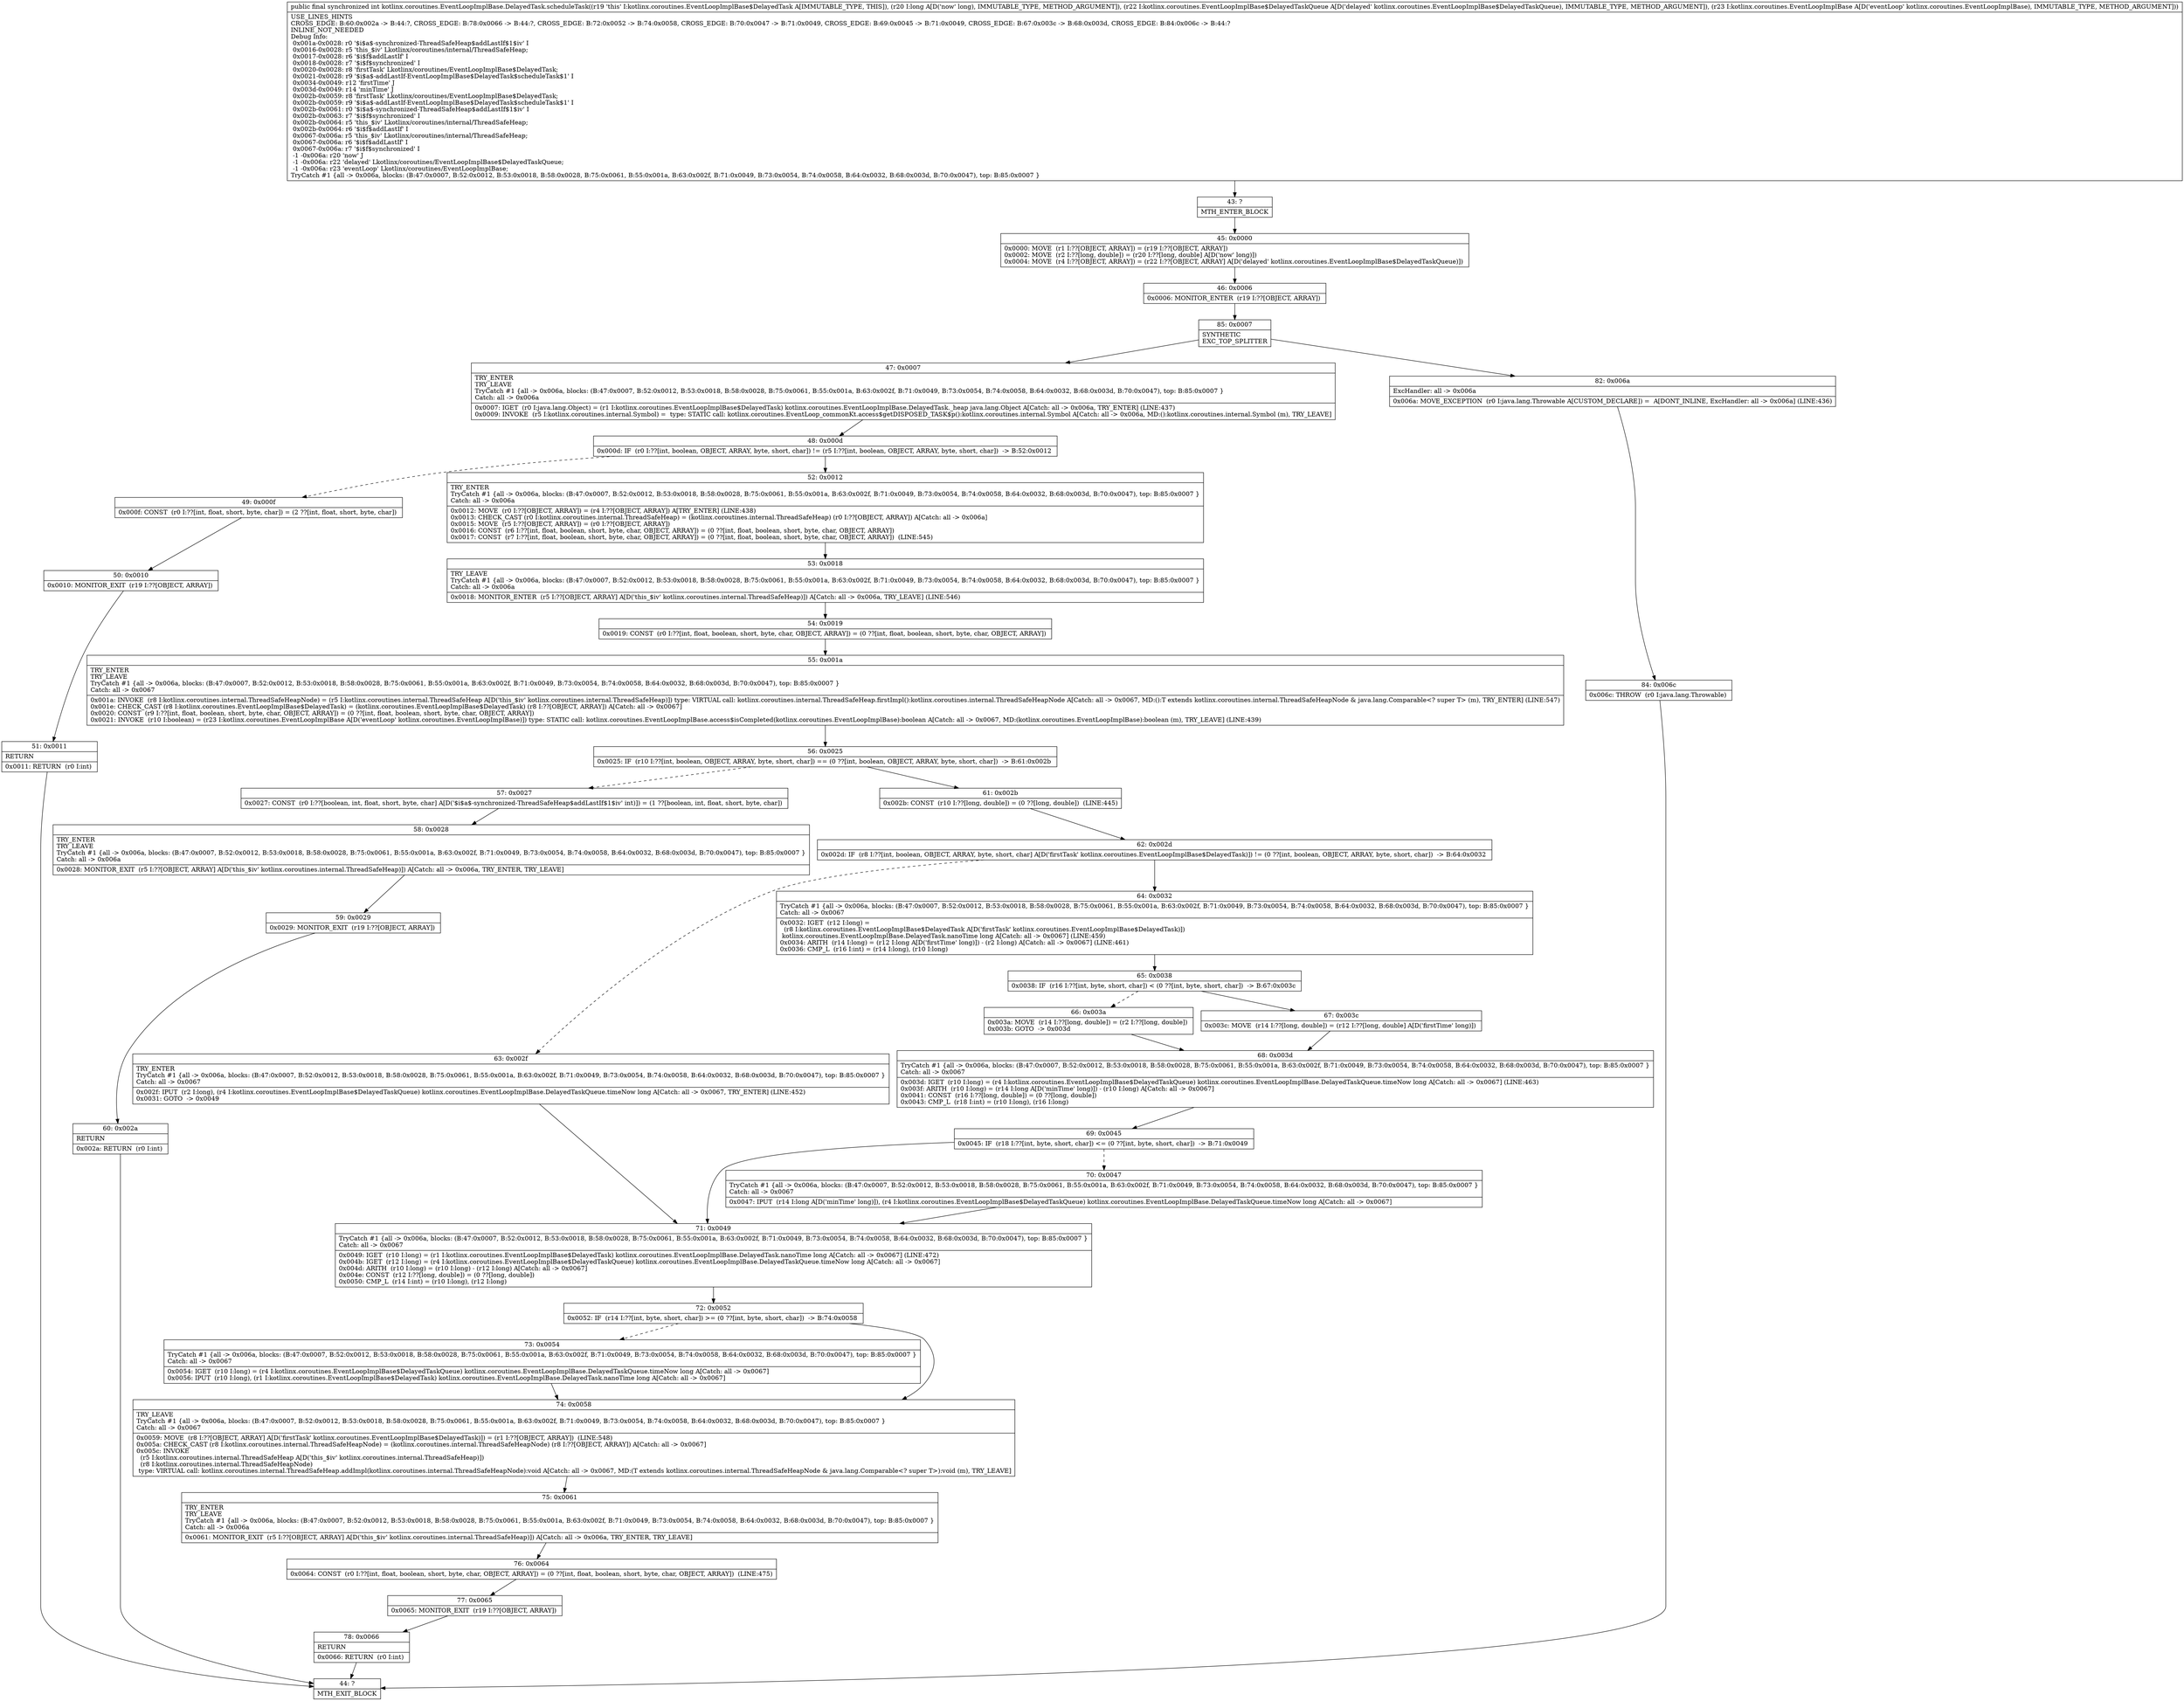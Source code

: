 digraph "CFG forkotlinx.coroutines.EventLoopImplBase.DelayedTask.scheduleTask(JLkotlinx\/coroutines\/EventLoopImplBase$DelayedTaskQueue;Lkotlinx\/coroutines\/EventLoopImplBase;)I" {
Node_43 [shape=record,label="{43\:\ ?|MTH_ENTER_BLOCK\l}"];
Node_45 [shape=record,label="{45\:\ 0x0000|0x0000: MOVE  (r1 I:??[OBJECT, ARRAY]) = (r19 I:??[OBJECT, ARRAY]) \l0x0002: MOVE  (r2 I:??[long, double]) = (r20 I:??[long, double] A[D('now' long)]) \l0x0004: MOVE  (r4 I:??[OBJECT, ARRAY]) = (r22 I:??[OBJECT, ARRAY] A[D('delayed' kotlinx.coroutines.EventLoopImplBase$DelayedTaskQueue)]) \l}"];
Node_46 [shape=record,label="{46\:\ 0x0006|0x0006: MONITOR_ENTER  (r19 I:??[OBJECT, ARRAY]) \l}"];
Node_85 [shape=record,label="{85\:\ 0x0007|SYNTHETIC\lEXC_TOP_SPLITTER\l}"];
Node_47 [shape=record,label="{47\:\ 0x0007|TRY_ENTER\lTRY_LEAVE\lTryCatch #1 \{all \-\> 0x006a, blocks: (B:47:0x0007, B:52:0x0012, B:53:0x0018, B:58:0x0028, B:75:0x0061, B:55:0x001a, B:63:0x002f, B:71:0x0049, B:73:0x0054, B:74:0x0058, B:64:0x0032, B:68:0x003d, B:70:0x0047), top: B:85:0x0007 \}\lCatch: all \-\> 0x006a\l|0x0007: IGET  (r0 I:java.lang.Object) = (r1 I:kotlinx.coroutines.EventLoopImplBase$DelayedTask) kotlinx.coroutines.EventLoopImplBase.DelayedTask._heap java.lang.Object A[Catch: all \-\> 0x006a, TRY_ENTER] (LINE:437)\l0x0009: INVOKE  (r5 I:kotlinx.coroutines.internal.Symbol) =  type: STATIC call: kotlinx.coroutines.EventLoop_commonKt.access$getDISPOSED_TASK$p():kotlinx.coroutines.internal.Symbol A[Catch: all \-\> 0x006a, MD:():kotlinx.coroutines.internal.Symbol (m), TRY_LEAVE]\l}"];
Node_48 [shape=record,label="{48\:\ 0x000d|0x000d: IF  (r0 I:??[int, boolean, OBJECT, ARRAY, byte, short, char]) != (r5 I:??[int, boolean, OBJECT, ARRAY, byte, short, char])  \-\> B:52:0x0012 \l}"];
Node_49 [shape=record,label="{49\:\ 0x000f|0x000f: CONST  (r0 I:??[int, float, short, byte, char]) = (2 ??[int, float, short, byte, char]) \l}"];
Node_50 [shape=record,label="{50\:\ 0x0010|0x0010: MONITOR_EXIT  (r19 I:??[OBJECT, ARRAY]) \l}"];
Node_51 [shape=record,label="{51\:\ 0x0011|RETURN\l|0x0011: RETURN  (r0 I:int) \l}"];
Node_44 [shape=record,label="{44\:\ ?|MTH_EXIT_BLOCK\l}"];
Node_52 [shape=record,label="{52\:\ 0x0012|TRY_ENTER\lTryCatch #1 \{all \-\> 0x006a, blocks: (B:47:0x0007, B:52:0x0012, B:53:0x0018, B:58:0x0028, B:75:0x0061, B:55:0x001a, B:63:0x002f, B:71:0x0049, B:73:0x0054, B:74:0x0058, B:64:0x0032, B:68:0x003d, B:70:0x0047), top: B:85:0x0007 \}\lCatch: all \-\> 0x006a\l|0x0012: MOVE  (r0 I:??[OBJECT, ARRAY]) = (r4 I:??[OBJECT, ARRAY]) A[TRY_ENTER] (LINE:438)\l0x0013: CHECK_CAST (r0 I:kotlinx.coroutines.internal.ThreadSafeHeap) = (kotlinx.coroutines.internal.ThreadSafeHeap) (r0 I:??[OBJECT, ARRAY]) A[Catch: all \-\> 0x006a]\l0x0015: MOVE  (r5 I:??[OBJECT, ARRAY]) = (r0 I:??[OBJECT, ARRAY]) \l0x0016: CONST  (r6 I:??[int, float, boolean, short, byte, char, OBJECT, ARRAY]) = (0 ??[int, float, boolean, short, byte, char, OBJECT, ARRAY]) \l0x0017: CONST  (r7 I:??[int, float, boolean, short, byte, char, OBJECT, ARRAY]) = (0 ??[int, float, boolean, short, byte, char, OBJECT, ARRAY])  (LINE:545)\l}"];
Node_53 [shape=record,label="{53\:\ 0x0018|TRY_LEAVE\lTryCatch #1 \{all \-\> 0x006a, blocks: (B:47:0x0007, B:52:0x0012, B:53:0x0018, B:58:0x0028, B:75:0x0061, B:55:0x001a, B:63:0x002f, B:71:0x0049, B:73:0x0054, B:74:0x0058, B:64:0x0032, B:68:0x003d, B:70:0x0047), top: B:85:0x0007 \}\lCatch: all \-\> 0x006a\l|0x0018: MONITOR_ENTER  (r5 I:??[OBJECT, ARRAY] A[D('this_$iv' kotlinx.coroutines.internal.ThreadSafeHeap)]) A[Catch: all \-\> 0x006a, TRY_LEAVE] (LINE:546)\l}"];
Node_54 [shape=record,label="{54\:\ 0x0019|0x0019: CONST  (r0 I:??[int, float, boolean, short, byte, char, OBJECT, ARRAY]) = (0 ??[int, float, boolean, short, byte, char, OBJECT, ARRAY]) \l}"];
Node_55 [shape=record,label="{55\:\ 0x001a|TRY_ENTER\lTRY_LEAVE\lTryCatch #1 \{all \-\> 0x006a, blocks: (B:47:0x0007, B:52:0x0012, B:53:0x0018, B:58:0x0028, B:75:0x0061, B:55:0x001a, B:63:0x002f, B:71:0x0049, B:73:0x0054, B:74:0x0058, B:64:0x0032, B:68:0x003d, B:70:0x0047), top: B:85:0x0007 \}\lCatch: all \-\> 0x0067\l|0x001a: INVOKE  (r8 I:kotlinx.coroutines.internal.ThreadSafeHeapNode) = (r5 I:kotlinx.coroutines.internal.ThreadSafeHeap A[D('this_$iv' kotlinx.coroutines.internal.ThreadSafeHeap)]) type: VIRTUAL call: kotlinx.coroutines.internal.ThreadSafeHeap.firstImpl():kotlinx.coroutines.internal.ThreadSafeHeapNode A[Catch: all \-\> 0x0067, MD:():T extends kotlinx.coroutines.internal.ThreadSafeHeapNode & java.lang.Comparable\<? super T\> (m), TRY_ENTER] (LINE:547)\l0x001e: CHECK_CAST (r8 I:kotlinx.coroutines.EventLoopImplBase$DelayedTask) = (kotlinx.coroutines.EventLoopImplBase$DelayedTask) (r8 I:??[OBJECT, ARRAY]) A[Catch: all \-\> 0x0067]\l0x0020: CONST  (r9 I:??[int, float, boolean, short, byte, char, OBJECT, ARRAY]) = (0 ??[int, float, boolean, short, byte, char, OBJECT, ARRAY]) \l0x0021: INVOKE  (r10 I:boolean) = (r23 I:kotlinx.coroutines.EventLoopImplBase A[D('eventLoop' kotlinx.coroutines.EventLoopImplBase)]) type: STATIC call: kotlinx.coroutines.EventLoopImplBase.access$isCompleted(kotlinx.coroutines.EventLoopImplBase):boolean A[Catch: all \-\> 0x0067, MD:(kotlinx.coroutines.EventLoopImplBase):boolean (m), TRY_LEAVE] (LINE:439)\l}"];
Node_56 [shape=record,label="{56\:\ 0x0025|0x0025: IF  (r10 I:??[int, boolean, OBJECT, ARRAY, byte, short, char]) == (0 ??[int, boolean, OBJECT, ARRAY, byte, short, char])  \-\> B:61:0x002b \l}"];
Node_57 [shape=record,label="{57\:\ 0x0027|0x0027: CONST  (r0 I:??[boolean, int, float, short, byte, char] A[D('$i$a$\-synchronized\-ThreadSafeHeap$addLastIf$1$iv' int)]) = (1 ??[boolean, int, float, short, byte, char]) \l}"];
Node_58 [shape=record,label="{58\:\ 0x0028|TRY_ENTER\lTRY_LEAVE\lTryCatch #1 \{all \-\> 0x006a, blocks: (B:47:0x0007, B:52:0x0012, B:53:0x0018, B:58:0x0028, B:75:0x0061, B:55:0x001a, B:63:0x002f, B:71:0x0049, B:73:0x0054, B:74:0x0058, B:64:0x0032, B:68:0x003d, B:70:0x0047), top: B:85:0x0007 \}\lCatch: all \-\> 0x006a\l|0x0028: MONITOR_EXIT  (r5 I:??[OBJECT, ARRAY] A[D('this_$iv' kotlinx.coroutines.internal.ThreadSafeHeap)]) A[Catch: all \-\> 0x006a, TRY_ENTER, TRY_LEAVE]\l}"];
Node_59 [shape=record,label="{59\:\ 0x0029|0x0029: MONITOR_EXIT  (r19 I:??[OBJECT, ARRAY]) \l}"];
Node_60 [shape=record,label="{60\:\ 0x002a|RETURN\l|0x002a: RETURN  (r0 I:int) \l}"];
Node_61 [shape=record,label="{61\:\ 0x002b|0x002b: CONST  (r10 I:??[long, double]) = (0 ??[long, double])  (LINE:445)\l}"];
Node_62 [shape=record,label="{62\:\ 0x002d|0x002d: IF  (r8 I:??[int, boolean, OBJECT, ARRAY, byte, short, char] A[D('firstTask' kotlinx.coroutines.EventLoopImplBase$DelayedTask)]) != (0 ??[int, boolean, OBJECT, ARRAY, byte, short, char])  \-\> B:64:0x0032 \l}"];
Node_63 [shape=record,label="{63\:\ 0x002f|TRY_ENTER\lTryCatch #1 \{all \-\> 0x006a, blocks: (B:47:0x0007, B:52:0x0012, B:53:0x0018, B:58:0x0028, B:75:0x0061, B:55:0x001a, B:63:0x002f, B:71:0x0049, B:73:0x0054, B:74:0x0058, B:64:0x0032, B:68:0x003d, B:70:0x0047), top: B:85:0x0007 \}\lCatch: all \-\> 0x0067\l|0x002f: IPUT  (r2 I:long), (r4 I:kotlinx.coroutines.EventLoopImplBase$DelayedTaskQueue) kotlinx.coroutines.EventLoopImplBase.DelayedTaskQueue.timeNow long A[Catch: all \-\> 0x0067, TRY_ENTER] (LINE:452)\l0x0031: GOTO  \-\> 0x0049 \l}"];
Node_71 [shape=record,label="{71\:\ 0x0049|TryCatch #1 \{all \-\> 0x006a, blocks: (B:47:0x0007, B:52:0x0012, B:53:0x0018, B:58:0x0028, B:75:0x0061, B:55:0x001a, B:63:0x002f, B:71:0x0049, B:73:0x0054, B:74:0x0058, B:64:0x0032, B:68:0x003d, B:70:0x0047), top: B:85:0x0007 \}\lCatch: all \-\> 0x0067\l|0x0049: IGET  (r10 I:long) = (r1 I:kotlinx.coroutines.EventLoopImplBase$DelayedTask) kotlinx.coroutines.EventLoopImplBase.DelayedTask.nanoTime long A[Catch: all \-\> 0x0067] (LINE:472)\l0x004b: IGET  (r12 I:long) = (r4 I:kotlinx.coroutines.EventLoopImplBase$DelayedTaskQueue) kotlinx.coroutines.EventLoopImplBase.DelayedTaskQueue.timeNow long A[Catch: all \-\> 0x0067]\l0x004d: ARITH  (r10 I:long) = (r10 I:long) \- (r12 I:long) A[Catch: all \-\> 0x0067]\l0x004e: CONST  (r12 I:??[long, double]) = (0 ??[long, double]) \l0x0050: CMP_L  (r14 I:int) = (r10 I:long), (r12 I:long) \l}"];
Node_72 [shape=record,label="{72\:\ 0x0052|0x0052: IF  (r14 I:??[int, byte, short, char]) \>= (0 ??[int, byte, short, char])  \-\> B:74:0x0058 \l}"];
Node_73 [shape=record,label="{73\:\ 0x0054|TryCatch #1 \{all \-\> 0x006a, blocks: (B:47:0x0007, B:52:0x0012, B:53:0x0018, B:58:0x0028, B:75:0x0061, B:55:0x001a, B:63:0x002f, B:71:0x0049, B:73:0x0054, B:74:0x0058, B:64:0x0032, B:68:0x003d, B:70:0x0047), top: B:85:0x0007 \}\lCatch: all \-\> 0x0067\l|0x0054: IGET  (r10 I:long) = (r4 I:kotlinx.coroutines.EventLoopImplBase$DelayedTaskQueue) kotlinx.coroutines.EventLoopImplBase.DelayedTaskQueue.timeNow long A[Catch: all \-\> 0x0067]\l0x0056: IPUT  (r10 I:long), (r1 I:kotlinx.coroutines.EventLoopImplBase$DelayedTask) kotlinx.coroutines.EventLoopImplBase.DelayedTask.nanoTime long A[Catch: all \-\> 0x0067]\l}"];
Node_74 [shape=record,label="{74\:\ 0x0058|TRY_LEAVE\lTryCatch #1 \{all \-\> 0x006a, blocks: (B:47:0x0007, B:52:0x0012, B:53:0x0018, B:58:0x0028, B:75:0x0061, B:55:0x001a, B:63:0x002f, B:71:0x0049, B:73:0x0054, B:74:0x0058, B:64:0x0032, B:68:0x003d, B:70:0x0047), top: B:85:0x0007 \}\lCatch: all \-\> 0x0067\l|0x0059: MOVE  (r8 I:??[OBJECT, ARRAY] A[D('firstTask' kotlinx.coroutines.EventLoopImplBase$DelayedTask)]) = (r1 I:??[OBJECT, ARRAY])  (LINE:548)\l0x005a: CHECK_CAST (r8 I:kotlinx.coroutines.internal.ThreadSafeHeapNode) = (kotlinx.coroutines.internal.ThreadSafeHeapNode) (r8 I:??[OBJECT, ARRAY]) A[Catch: all \-\> 0x0067]\l0x005c: INVOKE  \l  (r5 I:kotlinx.coroutines.internal.ThreadSafeHeap A[D('this_$iv' kotlinx.coroutines.internal.ThreadSafeHeap)])\l  (r8 I:kotlinx.coroutines.internal.ThreadSafeHeapNode)\l type: VIRTUAL call: kotlinx.coroutines.internal.ThreadSafeHeap.addImpl(kotlinx.coroutines.internal.ThreadSafeHeapNode):void A[Catch: all \-\> 0x0067, MD:(T extends kotlinx.coroutines.internal.ThreadSafeHeapNode & java.lang.Comparable\<? super T\>):void (m), TRY_LEAVE]\l}"];
Node_75 [shape=record,label="{75\:\ 0x0061|TRY_ENTER\lTRY_LEAVE\lTryCatch #1 \{all \-\> 0x006a, blocks: (B:47:0x0007, B:52:0x0012, B:53:0x0018, B:58:0x0028, B:75:0x0061, B:55:0x001a, B:63:0x002f, B:71:0x0049, B:73:0x0054, B:74:0x0058, B:64:0x0032, B:68:0x003d, B:70:0x0047), top: B:85:0x0007 \}\lCatch: all \-\> 0x006a\l|0x0061: MONITOR_EXIT  (r5 I:??[OBJECT, ARRAY] A[D('this_$iv' kotlinx.coroutines.internal.ThreadSafeHeap)]) A[Catch: all \-\> 0x006a, TRY_ENTER, TRY_LEAVE]\l}"];
Node_76 [shape=record,label="{76\:\ 0x0064|0x0064: CONST  (r0 I:??[int, float, boolean, short, byte, char, OBJECT, ARRAY]) = (0 ??[int, float, boolean, short, byte, char, OBJECT, ARRAY])  (LINE:475)\l}"];
Node_77 [shape=record,label="{77\:\ 0x0065|0x0065: MONITOR_EXIT  (r19 I:??[OBJECT, ARRAY]) \l}"];
Node_78 [shape=record,label="{78\:\ 0x0066|RETURN\l|0x0066: RETURN  (r0 I:int) \l}"];
Node_64 [shape=record,label="{64\:\ 0x0032|TryCatch #1 \{all \-\> 0x006a, blocks: (B:47:0x0007, B:52:0x0012, B:53:0x0018, B:58:0x0028, B:75:0x0061, B:55:0x001a, B:63:0x002f, B:71:0x0049, B:73:0x0054, B:74:0x0058, B:64:0x0032, B:68:0x003d, B:70:0x0047), top: B:85:0x0007 \}\lCatch: all \-\> 0x0067\l|0x0032: IGET  (r12 I:long) = \l  (r8 I:kotlinx.coroutines.EventLoopImplBase$DelayedTask A[D('firstTask' kotlinx.coroutines.EventLoopImplBase$DelayedTask)])\l kotlinx.coroutines.EventLoopImplBase.DelayedTask.nanoTime long A[Catch: all \-\> 0x0067] (LINE:459)\l0x0034: ARITH  (r14 I:long) = (r12 I:long A[D('firstTime' long)]) \- (r2 I:long) A[Catch: all \-\> 0x0067] (LINE:461)\l0x0036: CMP_L  (r16 I:int) = (r14 I:long), (r10 I:long) \l}"];
Node_65 [shape=record,label="{65\:\ 0x0038|0x0038: IF  (r16 I:??[int, byte, short, char]) \< (0 ??[int, byte, short, char])  \-\> B:67:0x003c \l}"];
Node_66 [shape=record,label="{66\:\ 0x003a|0x003a: MOVE  (r14 I:??[long, double]) = (r2 I:??[long, double]) \l0x003b: GOTO  \-\> 0x003d \l}"];
Node_68 [shape=record,label="{68\:\ 0x003d|TryCatch #1 \{all \-\> 0x006a, blocks: (B:47:0x0007, B:52:0x0012, B:53:0x0018, B:58:0x0028, B:75:0x0061, B:55:0x001a, B:63:0x002f, B:71:0x0049, B:73:0x0054, B:74:0x0058, B:64:0x0032, B:68:0x003d, B:70:0x0047), top: B:85:0x0007 \}\lCatch: all \-\> 0x0067\l|0x003d: IGET  (r10 I:long) = (r4 I:kotlinx.coroutines.EventLoopImplBase$DelayedTaskQueue) kotlinx.coroutines.EventLoopImplBase.DelayedTaskQueue.timeNow long A[Catch: all \-\> 0x0067] (LINE:463)\l0x003f: ARITH  (r10 I:long) = (r14 I:long A[D('minTime' long)]) \- (r10 I:long) A[Catch: all \-\> 0x0067]\l0x0041: CONST  (r16 I:??[long, double]) = (0 ??[long, double]) \l0x0043: CMP_L  (r18 I:int) = (r10 I:long), (r16 I:long) \l}"];
Node_69 [shape=record,label="{69\:\ 0x0045|0x0045: IF  (r18 I:??[int, byte, short, char]) \<= (0 ??[int, byte, short, char])  \-\> B:71:0x0049 \l}"];
Node_70 [shape=record,label="{70\:\ 0x0047|TryCatch #1 \{all \-\> 0x006a, blocks: (B:47:0x0007, B:52:0x0012, B:53:0x0018, B:58:0x0028, B:75:0x0061, B:55:0x001a, B:63:0x002f, B:71:0x0049, B:73:0x0054, B:74:0x0058, B:64:0x0032, B:68:0x003d, B:70:0x0047), top: B:85:0x0007 \}\lCatch: all \-\> 0x0067\l|0x0047: IPUT  (r14 I:long A[D('minTime' long)]), (r4 I:kotlinx.coroutines.EventLoopImplBase$DelayedTaskQueue) kotlinx.coroutines.EventLoopImplBase.DelayedTaskQueue.timeNow long A[Catch: all \-\> 0x0067]\l}"];
Node_67 [shape=record,label="{67\:\ 0x003c|0x003c: MOVE  (r14 I:??[long, double]) = (r12 I:??[long, double] A[D('firstTime' long)]) \l}"];
Node_82 [shape=record,label="{82\:\ 0x006a|ExcHandler: all \-\> 0x006a\l|0x006a: MOVE_EXCEPTION  (r0 I:java.lang.Throwable A[CUSTOM_DECLARE]) =  A[DONT_INLINE, ExcHandler: all \-\> 0x006a] (LINE:436)\l}"];
Node_84 [shape=record,label="{84\:\ 0x006c|0x006c: THROW  (r0 I:java.lang.Throwable) \l}"];
MethodNode[shape=record,label="{public final synchronized int kotlinx.coroutines.EventLoopImplBase.DelayedTask.scheduleTask((r19 'this' I:kotlinx.coroutines.EventLoopImplBase$DelayedTask A[IMMUTABLE_TYPE, THIS]), (r20 I:long A[D('now' long), IMMUTABLE_TYPE, METHOD_ARGUMENT]), (r22 I:kotlinx.coroutines.EventLoopImplBase$DelayedTaskQueue A[D('delayed' kotlinx.coroutines.EventLoopImplBase$DelayedTaskQueue), IMMUTABLE_TYPE, METHOD_ARGUMENT]), (r23 I:kotlinx.coroutines.EventLoopImplBase A[D('eventLoop' kotlinx.coroutines.EventLoopImplBase), IMMUTABLE_TYPE, METHOD_ARGUMENT]))  | USE_LINES_HINTS\lCROSS_EDGE: B:60:0x002a \-\> B:44:?, CROSS_EDGE: B:78:0x0066 \-\> B:44:?, CROSS_EDGE: B:72:0x0052 \-\> B:74:0x0058, CROSS_EDGE: B:70:0x0047 \-\> B:71:0x0049, CROSS_EDGE: B:69:0x0045 \-\> B:71:0x0049, CROSS_EDGE: B:67:0x003c \-\> B:68:0x003d, CROSS_EDGE: B:84:0x006c \-\> B:44:?\lINLINE_NOT_NEEDED\lDebug Info:\l  0x001a\-0x0028: r0 '$i$a$\-synchronized\-ThreadSafeHeap$addLastIf$1$iv' I\l  0x0016\-0x0028: r5 'this_$iv' Lkotlinx\/coroutines\/internal\/ThreadSafeHeap;\l  0x0017\-0x0028: r6 '$i$f$addLastIf' I\l  0x0018\-0x0028: r7 '$i$f$synchronized' I\l  0x0020\-0x0028: r8 'firstTask' Lkotlinx\/coroutines\/EventLoopImplBase$DelayedTask;\l  0x0021\-0x0028: r9 '$i$a$\-addLastIf\-EventLoopImplBase$DelayedTask$scheduleTask$1' I\l  0x0034\-0x0049: r12 'firstTime' J\l  0x003d\-0x0049: r14 'minTime' J\l  0x002b\-0x0059: r8 'firstTask' Lkotlinx\/coroutines\/EventLoopImplBase$DelayedTask;\l  0x002b\-0x0059: r9 '$i$a$\-addLastIf\-EventLoopImplBase$DelayedTask$scheduleTask$1' I\l  0x002b\-0x0061: r0 '$i$a$\-synchronized\-ThreadSafeHeap$addLastIf$1$iv' I\l  0x002b\-0x0063: r7 '$i$f$synchronized' I\l  0x002b\-0x0064: r5 'this_$iv' Lkotlinx\/coroutines\/internal\/ThreadSafeHeap;\l  0x002b\-0x0064: r6 '$i$f$addLastIf' I\l  0x0067\-0x006a: r5 'this_$iv' Lkotlinx\/coroutines\/internal\/ThreadSafeHeap;\l  0x0067\-0x006a: r6 '$i$f$addLastIf' I\l  0x0067\-0x006a: r7 '$i$f$synchronized' I\l  \-1 \-0x006a: r20 'now' J\l  \-1 \-0x006a: r22 'delayed' Lkotlinx\/coroutines\/EventLoopImplBase$DelayedTaskQueue;\l  \-1 \-0x006a: r23 'eventLoop' Lkotlinx\/coroutines\/EventLoopImplBase;\lTryCatch #1 \{all \-\> 0x006a, blocks: (B:47:0x0007, B:52:0x0012, B:53:0x0018, B:58:0x0028, B:75:0x0061, B:55:0x001a, B:63:0x002f, B:71:0x0049, B:73:0x0054, B:74:0x0058, B:64:0x0032, B:68:0x003d, B:70:0x0047), top: B:85:0x0007 \}\l}"];
MethodNode -> Node_43;Node_43 -> Node_45;
Node_45 -> Node_46;
Node_46 -> Node_85;
Node_85 -> Node_47;
Node_85 -> Node_82;
Node_47 -> Node_48;
Node_48 -> Node_49[style=dashed];
Node_48 -> Node_52;
Node_49 -> Node_50;
Node_50 -> Node_51;
Node_51 -> Node_44;
Node_52 -> Node_53;
Node_53 -> Node_54;
Node_54 -> Node_55;
Node_55 -> Node_56;
Node_56 -> Node_57[style=dashed];
Node_56 -> Node_61;
Node_57 -> Node_58;
Node_58 -> Node_59;
Node_59 -> Node_60;
Node_60 -> Node_44;
Node_61 -> Node_62;
Node_62 -> Node_63[style=dashed];
Node_62 -> Node_64;
Node_63 -> Node_71;
Node_71 -> Node_72;
Node_72 -> Node_73[style=dashed];
Node_72 -> Node_74;
Node_73 -> Node_74;
Node_74 -> Node_75;
Node_75 -> Node_76;
Node_76 -> Node_77;
Node_77 -> Node_78;
Node_78 -> Node_44;
Node_64 -> Node_65;
Node_65 -> Node_66[style=dashed];
Node_65 -> Node_67;
Node_66 -> Node_68;
Node_68 -> Node_69;
Node_69 -> Node_70[style=dashed];
Node_69 -> Node_71;
Node_70 -> Node_71;
Node_67 -> Node_68;
Node_82 -> Node_84;
Node_84 -> Node_44;
}

